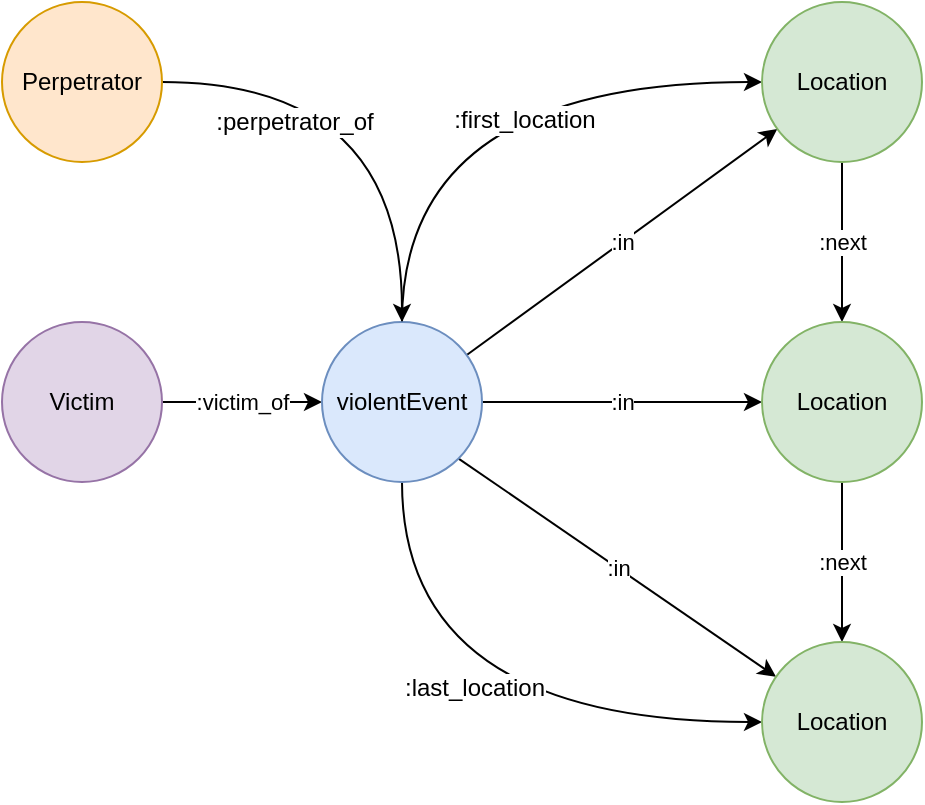 <mxfile version="12.6.5" type="device"><diagram id="POCewnPUWqFxDJ8cZHLH" name="Page-1"><mxGraphModel dx="868" dy="510" grid="1" gridSize="10" guides="1" tooltips="1" connect="1" arrows="1" fold="1" page="1" pageScale="1" pageWidth="850" pageHeight="1100" math="0" shadow="0"><root><mxCell id="0"/><mxCell id="1" parent="0"/><mxCell id="RfW2sjkF_3AIrwAyuxy0-3" value="" style="edgeStyle=orthogonalEdgeStyle;orthogonalLoop=1;jettySize=auto;html=1;curved=1;exitX=0.5;exitY=0;exitDx=0;exitDy=0;" parent="1" source="RfW2sjkF_3AIrwAyuxy0-1" target="RfW2sjkF_3AIrwAyuxy0-2" edge="1"><mxGeometry relative="1" as="geometry"><Array as="points"><mxPoint x="220" y="60"/></Array></mxGeometry></mxCell><mxCell id="RfW2sjkF_3AIrwAyuxy0-8" value=":first_location" style="text;html=1;align=center;verticalAlign=middle;resizable=0;points=[];labelBackgroundColor=#ffffff;" parent="RfW2sjkF_3AIrwAyuxy0-3" vertex="1" connectable="0"><mxGeometry x="0.206" y="-19" relative="1" as="geometry"><mxPoint as="offset"/></mxGeometry></mxCell><mxCell id="RfW2sjkF_3AIrwAyuxy0-9" style="edgeStyle=orthogonalEdgeStyle;curved=1;orthogonalLoop=1;jettySize=auto;html=1;exitX=0.5;exitY=1;exitDx=0;exitDy=0;" parent="1" source="RfW2sjkF_3AIrwAyuxy0-1" target="RfW2sjkF_3AIrwAyuxy0-6" edge="1"><mxGeometry relative="1" as="geometry"><Array as="points"><mxPoint x="220" y="380"/></Array></mxGeometry></mxCell><mxCell id="RfW2sjkF_3AIrwAyuxy0-10" value=":last_location" style="text;html=1;align=center;verticalAlign=middle;resizable=0;points=[];labelBackgroundColor=#ffffff;" parent="RfW2sjkF_3AIrwAyuxy0-9" vertex="1" connectable="0"><mxGeometry x="0.035" y="17" relative="1" as="geometry"><mxPoint as="offset"/></mxGeometry></mxCell><mxCell id="G59w635zH9_5QzLDiE3z-2" value=":victim_of" style="edgeStyle=orthogonalEdgeStyle;rounded=0;orthogonalLoop=1;jettySize=auto;html=1;" edge="1" parent="1" source="G59w635zH9_5QzLDiE3z-1" target="RfW2sjkF_3AIrwAyuxy0-1"><mxGeometry relative="1" as="geometry"/></mxCell><mxCell id="G59w635zH9_5QzLDiE3z-9" value=":in" style="orthogonalLoop=1;jettySize=auto;html=1;rounded=0;" edge="1" parent="1" source="RfW2sjkF_3AIrwAyuxy0-1" target="RfW2sjkF_3AIrwAyuxy0-2"><mxGeometry relative="1" as="geometry"/></mxCell><mxCell id="G59w635zH9_5QzLDiE3z-12" value=":in" style="edgeStyle=none;rounded=0;orthogonalLoop=1;jettySize=auto;html=1;entryX=0;entryY=0.5;entryDx=0;entryDy=0;" edge="1" parent="1" source="RfW2sjkF_3AIrwAyuxy0-1" target="RfW2sjkF_3AIrwAyuxy0-4"><mxGeometry relative="1" as="geometry"/></mxCell><mxCell id="G59w635zH9_5QzLDiE3z-13" value=":in" style="edgeStyle=none;rounded=0;orthogonalLoop=1;jettySize=auto;html=1;exitX=1;exitY=1;exitDx=0;exitDy=0;" edge="1" parent="1" source="RfW2sjkF_3AIrwAyuxy0-1" target="RfW2sjkF_3AIrwAyuxy0-6"><mxGeometry relative="1" as="geometry"/></mxCell><mxCell id="RfW2sjkF_3AIrwAyuxy0-1" value="violentEvent" style="ellipse;whiteSpace=wrap;html=1;aspect=fixed;fillColor=#dae8fc;strokeColor=#6c8ebf;" parent="1" vertex="1"><mxGeometry x="180" y="180" width="80" height="80" as="geometry"/></mxCell><mxCell id="G59w635zH9_5QzLDiE3z-1" value="Victim" style="ellipse;whiteSpace=wrap;html=1;aspect=fixed;fillColor=#e1d5e7;strokeColor=#9673a6;" vertex="1" parent="1"><mxGeometry x="20" y="180" width="80" height="80" as="geometry"/></mxCell><mxCell id="RfW2sjkF_3AIrwAyuxy0-5" value=":next" style="edgeStyle=orthogonalEdgeStyle;rounded=0;orthogonalLoop=1;jettySize=auto;html=1;" parent="1" source="RfW2sjkF_3AIrwAyuxy0-2" target="RfW2sjkF_3AIrwAyuxy0-4" edge="1"><mxGeometry relative="1" as="geometry"/></mxCell><mxCell id="RfW2sjkF_3AIrwAyuxy0-2" value="Location" style="ellipse;whiteSpace=wrap;html=1;aspect=fixed;fillColor=#d5e8d4;strokeColor=#82b366;" parent="1" vertex="1"><mxGeometry x="400" y="20" width="80" height="80" as="geometry"/></mxCell><mxCell id="RfW2sjkF_3AIrwAyuxy0-7" value=":next" style="edgeStyle=orthogonalEdgeStyle;curved=1;orthogonalLoop=1;jettySize=auto;html=1;" parent="1" source="RfW2sjkF_3AIrwAyuxy0-4" target="RfW2sjkF_3AIrwAyuxy0-6" edge="1"><mxGeometry relative="1" as="geometry"/></mxCell><mxCell id="RfW2sjkF_3AIrwAyuxy0-4" value="Location" style="ellipse;whiteSpace=wrap;html=1;aspect=fixed;fillColor=#d5e8d4;strokeColor=#82b366;" parent="1" vertex="1"><mxGeometry x="400" y="180" width="80" height="80" as="geometry"/></mxCell><mxCell id="RfW2sjkF_3AIrwAyuxy0-6" value="Location" style="ellipse;whiteSpace=wrap;html=1;aspect=fixed;fillColor=#d5e8d4;strokeColor=#82b366;" parent="1" vertex="1"><mxGeometry x="400" y="340" width="80" height="80" as="geometry"/></mxCell><mxCell id="G59w635zH9_5QzLDiE3z-7" style="edgeStyle=orthogonalEdgeStyle;orthogonalLoop=1;jettySize=auto;html=1;curved=1;" edge="1" parent="1" source="G59w635zH9_5QzLDiE3z-6" target="RfW2sjkF_3AIrwAyuxy0-1"><mxGeometry relative="1" as="geometry"/></mxCell><mxCell id="G59w635zH9_5QzLDiE3z-8" value=":perpetrator_of" style="text;html=1;align=center;verticalAlign=middle;resizable=0;points=[];labelBackgroundColor=#ffffff;" vertex="1" connectable="0" parent="G59w635zH9_5QzLDiE3z-7"><mxGeometry x="-0.257" y="9" relative="1" as="geometry"><mxPoint x="-23" y="29" as="offset"/></mxGeometry></mxCell><mxCell id="G59w635zH9_5QzLDiE3z-6" value="Perpetrator" style="ellipse;whiteSpace=wrap;html=1;aspect=fixed;fillColor=#ffe6cc;strokeColor=#d79b00;" vertex="1" parent="1"><mxGeometry x="20" y="20" width="80" height="80" as="geometry"/></mxCell></root></mxGraphModel></diagram></mxfile>